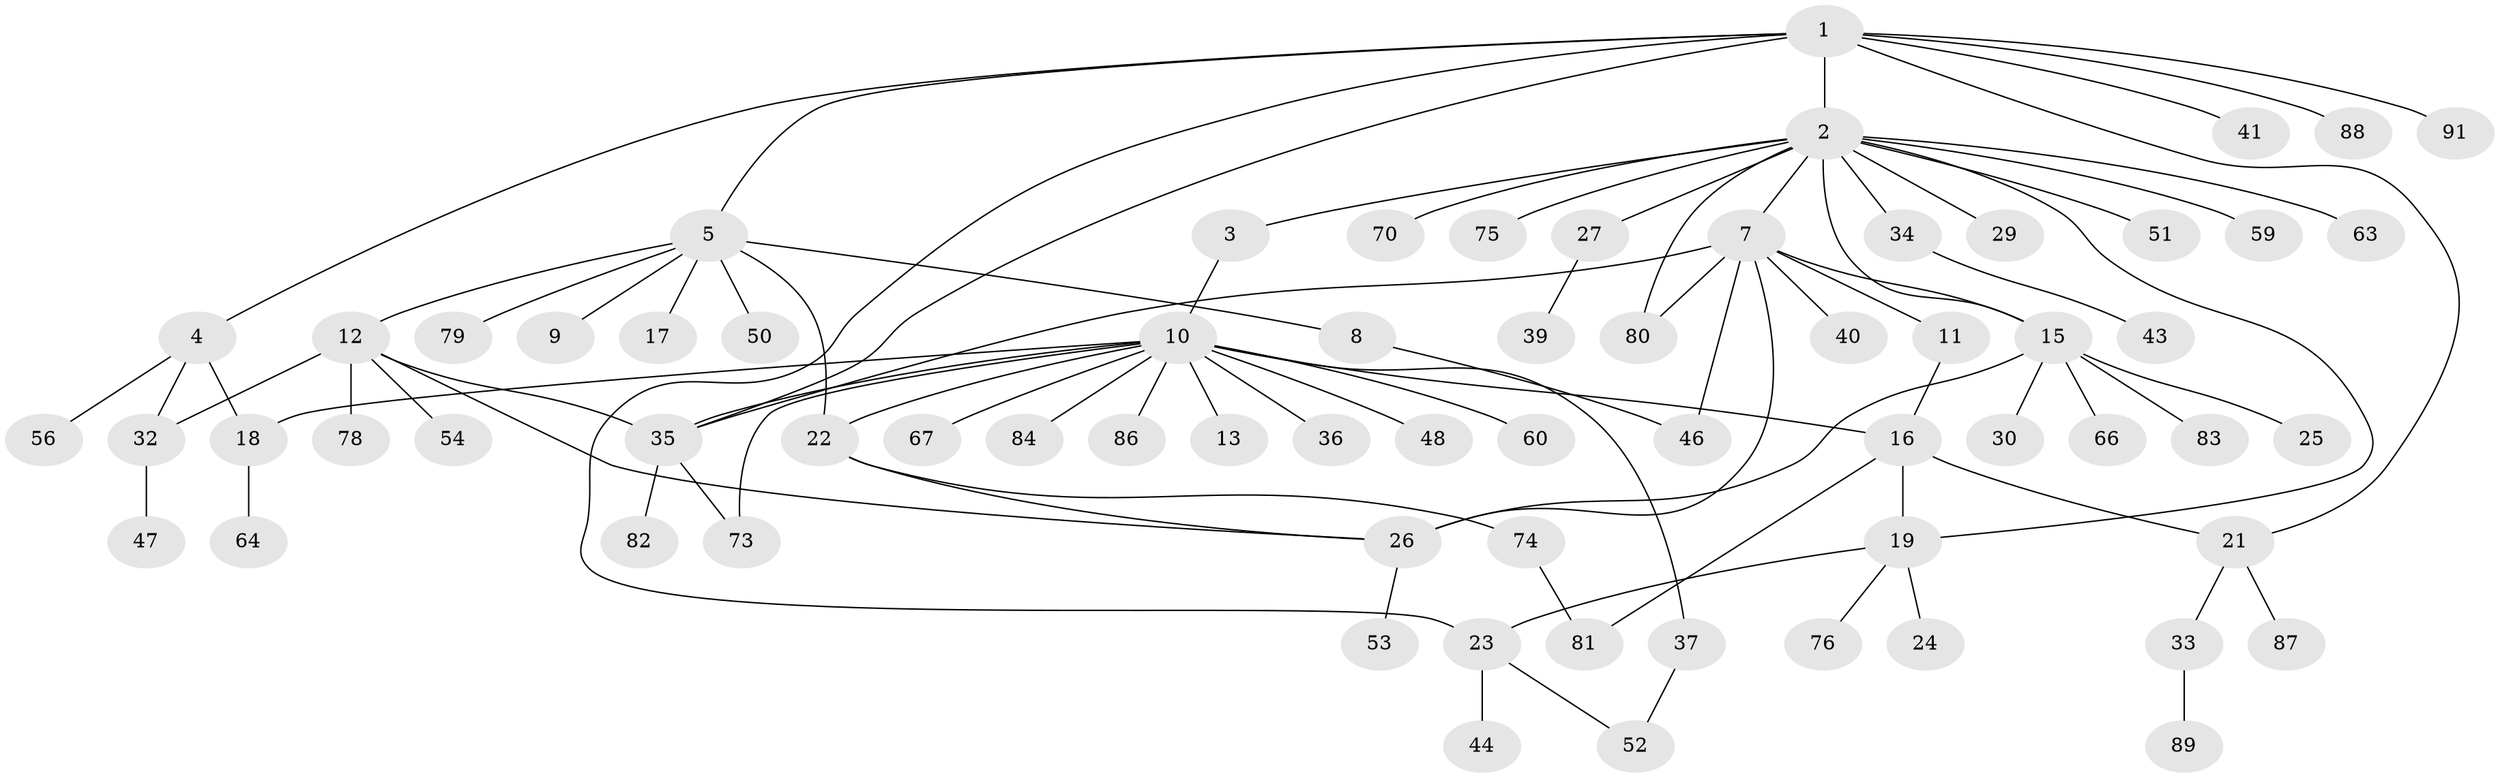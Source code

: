 // Generated by graph-tools (version 1.1) at 2025/23/03/03/25 07:23:49]
// undirected, 69 vertices, 87 edges
graph export_dot {
graph [start="1"]
  node [color=gray90,style=filled];
  1 [super="+6"];
  2 [super="+45"];
  3;
  4 [super="+65"];
  5 [super="+85"];
  7 [super="+77"];
  8;
  9 [super="+14"];
  10 [super="+61"];
  11 [super="+20"];
  12 [super="+92"];
  13;
  15 [super="+57"];
  16 [super="+42"];
  17 [super="+68"];
  18 [super="+31"];
  19 [super="+71"];
  21 [super="+72"];
  22 [super="+62"];
  23 [super="+55"];
  24;
  25;
  26 [super="+28"];
  27;
  29;
  30;
  32 [super="+38"];
  33 [super="+49"];
  34;
  35 [super="+58"];
  36;
  37;
  39 [super="+69"];
  40;
  41;
  43;
  44;
  46;
  47;
  48;
  50;
  51;
  52;
  53;
  54;
  56;
  59;
  60;
  63;
  64;
  66;
  67 [super="+90"];
  70;
  73;
  74;
  75;
  76;
  78;
  79;
  80;
  81;
  82;
  83;
  84;
  86;
  87;
  88;
  89;
  91;
  1 -- 2 [weight=2];
  1 -- 4;
  1 -- 5;
  1 -- 21;
  1 -- 23;
  1 -- 41;
  1 -- 91;
  1 -- 88;
  1 -- 35;
  2 -- 3;
  2 -- 7;
  2 -- 15;
  2 -- 19;
  2 -- 27;
  2 -- 29;
  2 -- 34;
  2 -- 51;
  2 -- 59;
  2 -- 63;
  2 -- 70;
  2 -- 75;
  2 -- 80;
  3 -- 10;
  4 -- 18;
  4 -- 32;
  4 -- 56;
  5 -- 8;
  5 -- 9;
  5 -- 12;
  5 -- 17;
  5 -- 22;
  5 -- 50;
  5 -- 79;
  7 -- 11;
  7 -- 15;
  7 -- 26 [weight=2];
  7 -- 40;
  7 -- 46;
  7 -- 80;
  7 -- 35 [weight=2];
  8 -- 46;
  10 -- 13;
  10 -- 16;
  10 -- 18;
  10 -- 35;
  10 -- 36;
  10 -- 37;
  10 -- 48;
  10 -- 60;
  10 -- 67;
  10 -- 73;
  10 -- 84;
  10 -- 86;
  10 -- 22;
  11 -- 16;
  12 -- 26;
  12 -- 32;
  12 -- 35;
  12 -- 54;
  12 -- 78;
  15 -- 25;
  15 -- 26;
  15 -- 30;
  15 -- 66;
  15 -- 83;
  16 -- 19;
  16 -- 81;
  16 -- 21;
  18 -- 64;
  19 -- 24;
  19 -- 76;
  19 -- 23;
  21 -- 33;
  21 -- 87;
  22 -- 26;
  22 -- 74;
  23 -- 44;
  23 -- 52;
  26 -- 53;
  27 -- 39;
  32 -- 47;
  33 -- 89;
  34 -- 43;
  35 -- 82;
  35 -- 73;
  37 -- 52;
  74 -- 81;
}
